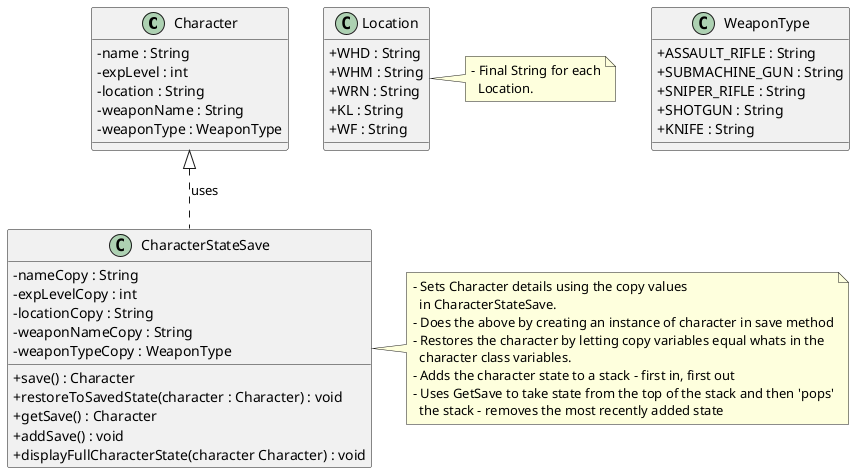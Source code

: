 @startuml
skinparam classAttributeIconSize 0

class Character {
- name : String
- expLevel : int
- location : String
- weaponName : String
- weaponType : WeaponType

}

class CharacterStateSave {
- nameCopy : String
- expLevelCopy : int
- locationCopy : String
- weaponNameCopy : String
- weaponTypeCopy : WeaponType

+ save() : Character
+ restoreToSavedState(character : Character) : void
+ getSave() : Character
+ addSave() : void
+ displayFullCharacterState(character Character) : void
}

note right {
- Sets Character details using the copy values
  in CharacterStateSave.
- Does the above by creating an instance of character in save method
- Restores the character by letting copy variables equal whats in the
  character class variables.
- Adds the character state to a stack - first in, first out
- Uses GetSave to take state from the top of the stack and then 'pops'
  the stack - removes the most recently added state
}

class WeaponType {
+ ASSAULT_RIFLE : String
+ SUBMACHINE_GUN : String
+ SNIPER_RIFLE : String
+ SHOTGUN : String
+ KNIFE : String
}

class Location {
+ WHD : String
+ WHM : String
+ WRN : String
+ KL : String
+ WF : String
}

note right {
- Final String for each
  Location.
}

Character <|.. CharacterStateSave : uses

@enduml